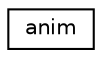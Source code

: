digraph G
{
  edge [fontname="Helvetica",fontsize="10",labelfontname="Helvetica",labelfontsize="10"];
  node [fontname="Helvetica",fontsize="10",shape=record];
  rankdir=LR;
  Node1 [label="anim",height=0.2,width=0.4,color="black", fillcolor="white", style="filled",URL="$d6/d4a/structanim.html"];
}
